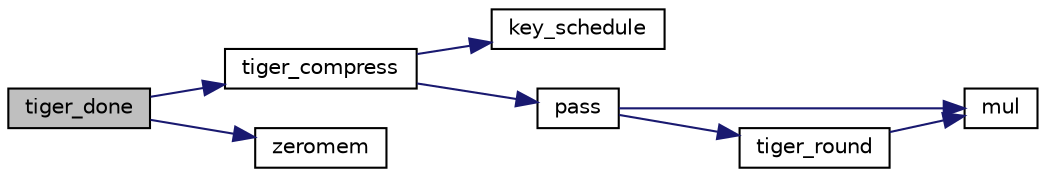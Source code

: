 digraph "tiger_done"
{
 // LATEX_PDF_SIZE
  edge [fontname="Helvetica",fontsize="10",labelfontname="Helvetica",labelfontsize="10"];
  node [fontname="Helvetica",fontsize="10",shape=record];
  rankdir="LR";
  Node20 [label="tiger_done",height=0.2,width=0.4,color="black", fillcolor="grey75", style="filled", fontcolor="black",tooltip="Terminate the hash to get the digest."];
  Node20 -> Node21 [color="midnightblue",fontsize="10",style="solid",fontname="Helvetica"];
  Node21 [label="tiger_compress",height=0.2,width=0.4,color="black", fillcolor="white", style="filled",URL="$tiger_8c.html#a72d428871e09b73599cbb6a5df320cbf",tooltip=" "];
  Node21 -> Node22 [color="midnightblue",fontsize="10",style="solid",fontname="Helvetica"];
  Node22 [label="key_schedule",height=0.2,width=0.4,color="black", fillcolor="white", style="filled",URL="$tiger_8c.html#afa30304433be66822b4ce1f6ce21048c",tooltip=" "];
  Node21 -> Node23 [color="midnightblue",fontsize="10",style="solid",fontname="Helvetica"];
  Node23 [label="pass",height=0.2,width=0.4,color="black", fillcolor="white", style="filled",URL="$tiger_8c.html#ab74ad5f4fbf4c27a861ac02a2a674dfb",tooltip=" "];
  Node23 -> Node24 [color="midnightblue",fontsize="10",style="solid",fontname="Helvetica"];
  Node24 [label="mul",height=0.2,width=0.4,color="black", fillcolor="white", style="filled",URL="$gmp__desc_8c.html#a7050c53d3ede33130b5137ee21872390",tooltip=" "];
  Node23 -> Node25 [color="midnightblue",fontsize="10",style="solid",fontname="Helvetica"];
  Node25 [label="tiger_round",height=0.2,width=0.4,color="black", fillcolor="white", style="filled",URL="$tiger_8c.html#a98146289b638fc60971c44d303e65eb0",tooltip=" "];
  Node25 -> Node24 [color="midnightblue",fontsize="10",style="solid",fontname="Helvetica"];
  Node20 -> Node26 [color="midnightblue",fontsize="10",style="solid",fontname="Helvetica"];
  Node26 [label="zeromem",height=0.2,width=0.4,color="black", fillcolor="white", style="filled",URL="$tomcrypt__misc_8h.html#a63b6e188713790263bfd3612fe8b398f",tooltip="Zero a block of memory."];
}
